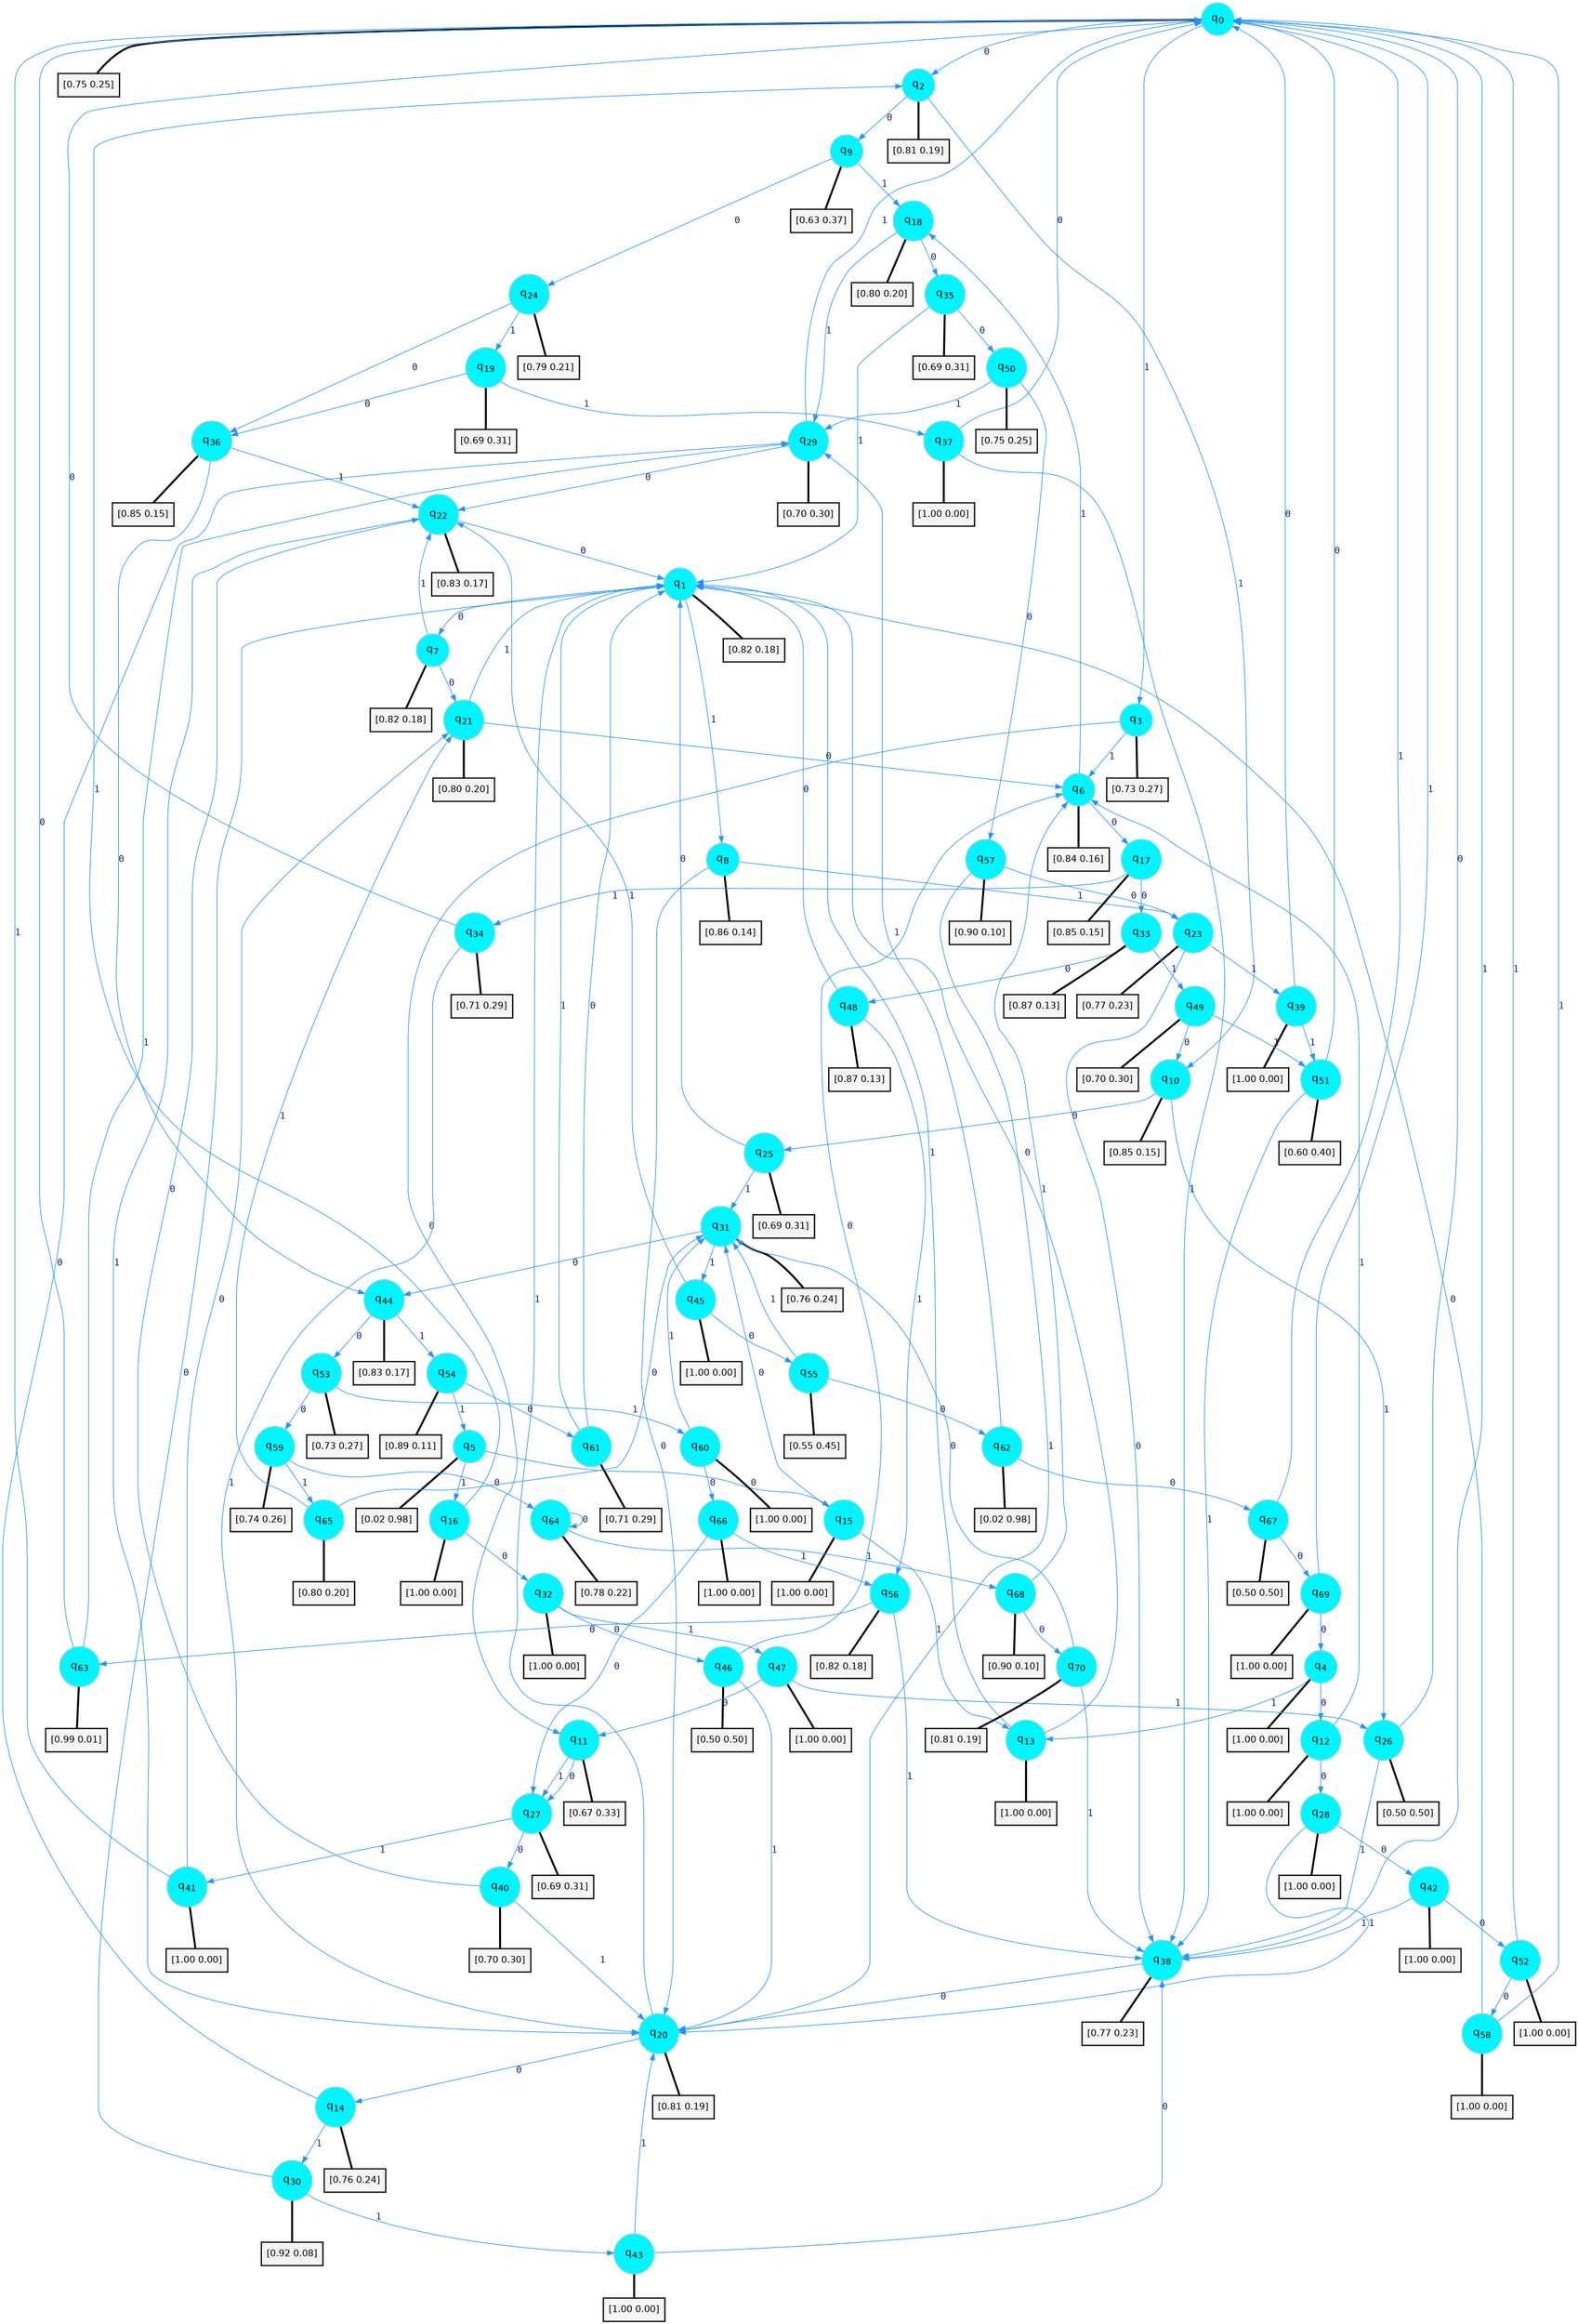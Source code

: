 digraph G {
graph [
bgcolor=transparent, dpi=300, rankdir=TD, size="40,25"];
node [
color=gray, fillcolor=turquoise1, fontcolor=black, fontname=Helvetica, fontsize=16, fontweight=bold, shape=circle, style=filled];
edge [
arrowsize=1, color=dodgerblue1, fontcolor=midnightblue, fontname=courier, fontweight=bold, penwidth=1, style=solid, weight=20];
0[label=<q<SUB>0</SUB>>];
1[label=<q<SUB>1</SUB>>];
2[label=<q<SUB>2</SUB>>];
3[label=<q<SUB>3</SUB>>];
4[label=<q<SUB>4</SUB>>];
5[label=<q<SUB>5</SUB>>];
6[label=<q<SUB>6</SUB>>];
7[label=<q<SUB>7</SUB>>];
8[label=<q<SUB>8</SUB>>];
9[label=<q<SUB>9</SUB>>];
10[label=<q<SUB>10</SUB>>];
11[label=<q<SUB>11</SUB>>];
12[label=<q<SUB>12</SUB>>];
13[label=<q<SUB>13</SUB>>];
14[label=<q<SUB>14</SUB>>];
15[label=<q<SUB>15</SUB>>];
16[label=<q<SUB>16</SUB>>];
17[label=<q<SUB>17</SUB>>];
18[label=<q<SUB>18</SUB>>];
19[label=<q<SUB>19</SUB>>];
20[label=<q<SUB>20</SUB>>];
21[label=<q<SUB>21</SUB>>];
22[label=<q<SUB>22</SUB>>];
23[label=<q<SUB>23</SUB>>];
24[label=<q<SUB>24</SUB>>];
25[label=<q<SUB>25</SUB>>];
26[label=<q<SUB>26</SUB>>];
27[label=<q<SUB>27</SUB>>];
28[label=<q<SUB>28</SUB>>];
29[label=<q<SUB>29</SUB>>];
30[label=<q<SUB>30</SUB>>];
31[label=<q<SUB>31</SUB>>];
32[label=<q<SUB>32</SUB>>];
33[label=<q<SUB>33</SUB>>];
34[label=<q<SUB>34</SUB>>];
35[label=<q<SUB>35</SUB>>];
36[label=<q<SUB>36</SUB>>];
37[label=<q<SUB>37</SUB>>];
38[label=<q<SUB>38</SUB>>];
39[label=<q<SUB>39</SUB>>];
40[label=<q<SUB>40</SUB>>];
41[label=<q<SUB>41</SUB>>];
42[label=<q<SUB>42</SUB>>];
43[label=<q<SUB>43</SUB>>];
44[label=<q<SUB>44</SUB>>];
45[label=<q<SUB>45</SUB>>];
46[label=<q<SUB>46</SUB>>];
47[label=<q<SUB>47</SUB>>];
48[label=<q<SUB>48</SUB>>];
49[label=<q<SUB>49</SUB>>];
50[label=<q<SUB>50</SUB>>];
51[label=<q<SUB>51</SUB>>];
52[label=<q<SUB>52</SUB>>];
53[label=<q<SUB>53</SUB>>];
54[label=<q<SUB>54</SUB>>];
55[label=<q<SUB>55</SUB>>];
56[label=<q<SUB>56</SUB>>];
57[label=<q<SUB>57</SUB>>];
58[label=<q<SUB>58</SUB>>];
59[label=<q<SUB>59</SUB>>];
60[label=<q<SUB>60</SUB>>];
61[label=<q<SUB>61</SUB>>];
62[label=<q<SUB>62</SUB>>];
63[label=<q<SUB>63</SUB>>];
64[label=<q<SUB>64</SUB>>];
65[label=<q<SUB>65</SUB>>];
66[label=<q<SUB>66</SUB>>];
67[label=<q<SUB>67</SUB>>];
68[label=<q<SUB>68</SUB>>];
69[label=<q<SUB>69</SUB>>];
70[label=<q<SUB>70</SUB>>];
71[label="[0.75 0.25]", shape=box,fontcolor=black, fontname=Helvetica, fontsize=14, penwidth=2, fillcolor=whitesmoke,color=black];
72[label="[0.82 0.18]", shape=box,fontcolor=black, fontname=Helvetica, fontsize=14, penwidth=2, fillcolor=whitesmoke,color=black];
73[label="[0.81 0.19]", shape=box,fontcolor=black, fontname=Helvetica, fontsize=14, penwidth=2, fillcolor=whitesmoke,color=black];
74[label="[0.73 0.27]", shape=box,fontcolor=black, fontname=Helvetica, fontsize=14, penwidth=2, fillcolor=whitesmoke,color=black];
75[label="[1.00 0.00]", shape=box,fontcolor=black, fontname=Helvetica, fontsize=14, penwidth=2, fillcolor=whitesmoke,color=black];
76[label="[0.02 0.98]", shape=box,fontcolor=black, fontname=Helvetica, fontsize=14, penwidth=2, fillcolor=whitesmoke,color=black];
77[label="[0.84 0.16]", shape=box,fontcolor=black, fontname=Helvetica, fontsize=14, penwidth=2, fillcolor=whitesmoke,color=black];
78[label="[0.82 0.18]", shape=box,fontcolor=black, fontname=Helvetica, fontsize=14, penwidth=2, fillcolor=whitesmoke,color=black];
79[label="[0.86 0.14]", shape=box,fontcolor=black, fontname=Helvetica, fontsize=14, penwidth=2, fillcolor=whitesmoke,color=black];
80[label="[0.63 0.37]", shape=box,fontcolor=black, fontname=Helvetica, fontsize=14, penwidth=2, fillcolor=whitesmoke,color=black];
81[label="[0.85 0.15]", shape=box,fontcolor=black, fontname=Helvetica, fontsize=14, penwidth=2, fillcolor=whitesmoke,color=black];
82[label="[0.67 0.33]", shape=box,fontcolor=black, fontname=Helvetica, fontsize=14, penwidth=2, fillcolor=whitesmoke,color=black];
83[label="[1.00 0.00]", shape=box,fontcolor=black, fontname=Helvetica, fontsize=14, penwidth=2, fillcolor=whitesmoke,color=black];
84[label="[1.00 0.00]", shape=box,fontcolor=black, fontname=Helvetica, fontsize=14, penwidth=2, fillcolor=whitesmoke,color=black];
85[label="[0.76 0.24]", shape=box,fontcolor=black, fontname=Helvetica, fontsize=14, penwidth=2, fillcolor=whitesmoke,color=black];
86[label="[1.00 0.00]", shape=box,fontcolor=black, fontname=Helvetica, fontsize=14, penwidth=2, fillcolor=whitesmoke,color=black];
87[label="[1.00 0.00]", shape=box,fontcolor=black, fontname=Helvetica, fontsize=14, penwidth=2, fillcolor=whitesmoke,color=black];
88[label="[0.85 0.15]", shape=box,fontcolor=black, fontname=Helvetica, fontsize=14, penwidth=2, fillcolor=whitesmoke,color=black];
89[label="[0.80 0.20]", shape=box,fontcolor=black, fontname=Helvetica, fontsize=14, penwidth=2, fillcolor=whitesmoke,color=black];
90[label="[0.69 0.31]", shape=box,fontcolor=black, fontname=Helvetica, fontsize=14, penwidth=2, fillcolor=whitesmoke,color=black];
91[label="[0.81 0.19]", shape=box,fontcolor=black, fontname=Helvetica, fontsize=14, penwidth=2, fillcolor=whitesmoke,color=black];
92[label="[0.80 0.20]", shape=box,fontcolor=black, fontname=Helvetica, fontsize=14, penwidth=2, fillcolor=whitesmoke,color=black];
93[label="[0.83 0.17]", shape=box,fontcolor=black, fontname=Helvetica, fontsize=14, penwidth=2, fillcolor=whitesmoke,color=black];
94[label="[0.77 0.23]", shape=box,fontcolor=black, fontname=Helvetica, fontsize=14, penwidth=2, fillcolor=whitesmoke,color=black];
95[label="[0.79 0.21]", shape=box,fontcolor=black, fontname=Helvetica, fontsize=14, penwidth=2, fillcolor=whitesmoke,color=black];
96[label="[0.69 0.31]", shape=box,fontcolor=black, fontname=Helvetica, fontsize=14, penwidth=2, fillcolor=whitesmoke,color=black];
97[label="[0.50 0.50]", shape=box,fontcolor=black, fontname=Helvetica, fontsize=14, penwidth=2, fillcolor=whitesmoke,color=black];
98[label="[0.69 0.31]", shape=box,fontcolor=black, fontname=Helvetica, fontsize=14, penwidth=2, fillcolor=whitesmoke,color=black];
99[label="[1.00 0.00]", shape=box,fontcolor=black, fontname=Helvetica, fontsize=14, penwidth=2, fillcolor=whitesmoke,color=black];
100[label="[0.70 0.30]", shape=box,fontcolor=black, fontname=Helvetica, fontsize=14, penwidth=2, fillcolor=whitesmoke,color=black];
101[label="[0.92 0.08]", shape=box,fontcolor=black, fontname=Helvetica, fontsize=14, penwidth=2, fillcolor=whitesmoke,color=black];
102[label="[0.76 0.24]", shape=box,fontcolor=black, fontname=Helvetica, fontsize=14, penwidth=2, fillcolor=whitesmoke,color=black];
103[label="[1.00 0.00]", shape=box,fontcolor=black, fontname=Helvetica, fontsize=14, penwidth=2, fillcolor=whitesmoke,color=black];
104[label="[0.87 0.13]", shape=box,fontcolor=black, fontname=Helvetica, fontsize=14, penwidth=2, fillcolor=whitesmoke,color=black];
105[label="[0.71 0.29]", shape=box,fontcolor=black, fontname=Helvetica, fontsize=14, penwidth=2, fillcolor=whitesmoke,color=black];
106[label="[0.69 0.31]", shape=box,fontcolor=black, fontname=Helvetica, fontsize=14, penwidth=2, fillcolor=whitesmoke,color=black];
107[label="[0.85 0.15]", shape=box,fontcolor=black, fontname=Helvetica, fontsize=14, penwidth=2, fillcolor=whitesmoke,color=black];
108[label="[1.00 0.00]", shape=box,fontcolor=black, fontname=Helvetica, fontsize=14, penwidth=2, fillcolor=whitesmoke,color=black];
109[label="[0.77 0.23]", shape=box,fontcolor=black, fontname=Helvetica, fontsize=14, penwidth=2, fillcolor=whitesmoke,color=black];
110[label="[1.00 0.00]", shape=box,fontcolor=black, fontname=Helvetica, fontsize=14, penwidth=2, fillcolor=whitesmoke,color=black];
111[label="[0.70 0.30]", shape=box,fontcolor=black, fontname=Helvetica, fontsize=14, penwidth=2, fillcolor=whitesmoke,color=black];
112[label="[1.00 0.00]", shape=box,fontcolor=black, fontname=Helvetica, fontsize=14, penwidth=2, fillcolor=whitesmoke,color=black];
113[label="[1.00 0.00]", shape=box,fontcolor=black, fontname=Helvetica, fontsize=14, penwidth=2, fillcolor=whitesmoke,color=black];
114[label="[1.00 0.00]", shape=box,fontcolor=black, fontname=Helvetica, fontsize=14, penwidth=2, fillcolor=whitesmoke,color=black];
115[label="[0.83 0.17]", shape=box,fontcolor=black, fontname=Helvetica, fontsize=14, penwidth=2, fillcolor=whitesmoke,color=black];
116[label="[1.00 0.00]", shape=box,fontcolor=black, fontname=Helvetica, fontsize=14, penwidth=2, fillcolor=whitesmoke,color=black];
117[label="[0.50 0.50]", shape=box,fontcolor=black, fontname=Helvetica, fontsize=14, penwidth=2, fillcolor=whitesmoke,color=black];
118[label="[1.00 0.00]", shape=box,fontcolor=black, fontname=Helvetica, fontsize=14, penwidth=2, fillcolor=whitesmoke,color=black];
119[label="[0.87 0.13]", shape=box,fontcolor=black, fontname=Helvetica, fontsize=14, penwidth=2, fillcolor=whitesmoke,color=black];
120[label="[0.70 0.30]", shape=box,fontcolor=black, fontname=Helvetica, fontsize=14, penwidth=2, fillcolor=whitesmoke,color=black];
121[label="[0.75 0.25]", shape=box,fontcolor=black, fontname=Helvetica, fontsize=14, penwidth=2, fillcolor=whitesmoke,color=black];
122[label="[0.60 0.40]", shape=box,fontcolor=black, fontname=Helvetica, fontsize=14, penwidth=2, fillcolor=whitesmoke,color=black];
123[label="[1.00 0.00]", shape=box,fontcolor=black, fontname=Helvetica, fontsize=14, penwidth=2, fillcolor=whitesmoke,color=black];
124[label="[0.73 0.27]", shape=box,fontcolor=black, fontname=Helvetica, fontsize=14, penwidth=2, fillcolor=whitesmoke,color=black];
125[label="[0.89 0.11]", shape=box,fontcolor=black, fontname=Helvetica, fontsize=14, penwidth=2, fillcolor=whitesmoke,color=black];
126[label="[0.55 0.45]", shape=box,fontcolor=black, fontname=Helvetica, fontsize=14, penwidth=2, fillcolor=whitesmoke,color=black];
127[label="[0.82 0.18]", shape=box,fontcolor=black, fontname=Helvetica, fontsize=14, penwidth=2, fillcolor=whitesmoke,color=black];
128[label="[0.90 0.10]", shape=box,fontcolor=black, fontname=Helvetica, fontsize=14, penwidth=2, fillcolor=whitesmoke,color=black];
129[label="[1.00 0.00]", shape=box,fontcolor=black, fontname=Helvetica, fontsize=14, penwidth=2, fillcolor=whitesmoke,color=black];
130[label="[0.74 0.26]", shape=box,fontcolor=black, fontname=Helvetica, fontsize=14, penwidth=2, fillcolor=whitesmoke,color=black];
131[label="[1.00 0.00]", shape=box,fontcolor=black, fontname=Helvetica, fontsize=14, penwidth=2, fillcolor=whitesmoke,color=black];
132[label="[0.71 0.29]", shape=box,fontcolor=black, fontname=Helvetica, fontsize=14, penwidth=2, fillcolor=whitesmoke,color=black];
133[label="[0.02 0.98]", shape=box,fontcolor=black, fontname=Helvetica, fontsize=14, penwidth=2, fillcolor=whitesmoke,color=black];
134[label="[0.99 0.01]", shape=box,fontcolor=black, fontname=Helvetica, fontsize=14, penwidth=2, fillcolor=whitesmoke,color=black];
135[label="[0.78 0.22]", shape=box,fontcolor=black, fontname=Helvetica, fontsize=14, penwidth=2, fillcolor=whitesmoke,color=black];
136[label="[0.80 0.20]", shape=box,fontcolor=black, fontname=Helvetica, fontsize=14, penwidth=2, fillcolor=whitesmoke,color=black];
137[label="[1.00 0.00]", shape=box,fontcolor=black, fontname=Helvetica, fontsize=14, penwidth=2, fillcolor=whitesmoke,color=black];
138[label="[0.50 0.50]", shape=box,fontcolor=black, fontname=Helvetica, fontsize=14, penwidth=2, fillcolor=whitesmoke,color=black];
139[label="[0.90 0.10]", shape=box,fontcolor=black, fontname=Helvetica, fontsize=14, penwidth=2, fillcolor=whitesmoke,color=black];
140[label="[1.00 0.00]", shape=box,fontcolor=black, fontname=Helvetica, fontsize=14, penwidth=2, fillcolor=whitesmoke,color=black];
141[label="[0.81 0.19]", shape=box,fontcolor=black, fontname=Helvetica, fontsize=14, penwidth=2, fillcolor=whitesmoke,color=black];
0->2 [label=0];
0->3 [label=1];
0->71 [arrowhead=none, penwidth=3,color=black];
1->7 [label=0];
1->8 [label=1];
1->72 [arrowhead=none, penwidth=3,color=black];
2->9 [label=0];
2->10 [label=1];
2->73 [arrowhead=none, penwidth=3,color=black];
3->11 [label=0];
3->6 [label=1];
3->74 [arrowhead=none, penwidth=3,color=black];
4->12 [label=0];
4->13 [label=1];
4->75 [arrowhead=none, penwidth=3,color=black];
5->15 [label=0];
5->16 [label=1];
5->76 [arrowhead=none, penwidth=3,color=black];
6->17 [label=0];
6->18 [label=1];
6->77 [arrowhead=none, penwidth=3,color=black];
7->21 [label=0];
7->22 [label=1];
7->78 [arrowhead=none, penwidth=3,color=black];
8->20 [label=0];
8->23 [label=1];
8->79 [arrowhead=none, penwidth=3,color=black];
9->24 [label=0];
9->18 [label=1];
9->80 [arrowhead=none, penwidth=3,color=black];
10->25 [label=0];
10->26 [label=1];
10->81 [arrowhead=none, penwidth=3,color=black];
11->27 [label=0];
11->27 [label=1];
11->82 [arrowhead=none, penwidth=3,color=black];
12->28 [label=0];
12->6 [label=1];
12->83 [arrowhead=none, penwidth=3,color=black];
13->1 [label=0];
13->1 [label=1];
13->84 [arrowhead=none, penwidth=3,color=black];
14->29 [label=0];
14->30 [label=1];
14->85 [arrowhead=none, penwidth=3,color=black];
15->31 [label=0];
15->13 [label=1];
15->86 [arrowhead=none, penwidth=3,color=black];
16->32 [label=0];
16->2 [label=1];
16->87 [arrowhead=none, penwidth=3,color=black];
17->33 [label=0];
17->34 [label=1];
17->88 [arrowhead=none, penwidth=3,color=black];
18->35 [label=0];
18->29 [label=1];
18->89 [arrowhead=none, penwidth=3,color=black];
19->36 [label=0];
19->37 [label=1];
19->90 [arrowhead=none, penwidth=3,color=black];
20->14 [label=0];
20->1 [label=1];
20->91 [arrowhead=none, penwidth=3,color=black];
21->6 [label=0];
21->1 [label=1];
21->92 [arrowhead=none, penwidth=3,color=black];
22->1 [label=0];
22->20 [label=1];
22->93 [arrowhead=none, penwidth=3,color=black];
23->38 [label=0];
23->39 [label=1];
23->94 [arrowhead=none, penwidth=3,color=black];
24->36 [label=0];
24->19 [label=1];
24->95 [arrowhead=none, penwidth=3,color=black];
25->1 [label=0];
25->31 [label=1];
25->96 [arrowhead=none, penwidth=3,color=black];
26->0 [label=0];
26->38 [label=1];
26->97 [arrowhead=none, penwidth=3,color=black];
27->40 [label=0];
27->41 [label=1];
27->98 [arrowhead=none, penwidth=3,color=black];
28->42 [label=0];
28->20 [label=1];
28->99 [arrowhead=none, penwidth=3,color=black];
29->22 [label=0];
29->0 [label=1];
29->100 [arrowhead=none, penwidth=3,color=black];
30->1 [label=0];
30->43 [label=1];
30->101 [arrowhead=none, penwidth=3,color=black];
31->44 [label=0];
31->45 [label=1];
31->102 [arrowhead=none, penwidth=3,color=black];
32->46 [label=0];
32->47 [label=1];
32->103 [arrowhead=none, penwidth=3,color=black];
33->48 [label=0];
33->49 [label=1];
33->104 [arrowhead=none, penwidth=3,color=black];
34->0 [label=0];
34->20 [label=1];
34->105 [arrowhead=none, penwidth=3,color=black];
35->50 [label=0];
35->1 [label=1];
35->106 [arrowhead=none, penwidth=3,color=black];
36->44 [label=0];
36->22 [label=1];
36->107 [arrowhead=none, penwidth=3,color=black];
37->0 [label=0];
37->38 [label=1];
37->108 [arrowhead=none, penwidth=3,color=black];
38->20 [label=0];
38->0 [label=1];
38->109 [arrowhead=none, penwidth=3,color=black];
39->0 [label=0];
39->51 [label=1];
39->110 [arrowhead=none, penwidth=3,color=black];
40->22 [label=0];
40->20 [label=1];
40->111 [arrowhead=none, penwidth=3,color=black];
41->21 [label=0];
41->0 [label=1];
41->112 [arrowhead=none, penwidth=3,color=black];
42->52 [label=0];
42->38 [label=1];
42->113 [arrowhead=none, penwidth=3,color=black];
43->38 [label=0];
43->20 [label=1];
43->114 [arrowhead=none, penwidth=3,color=black];
44->53 [label=0];
44->54 [label=1];
44->115 [arrowhead=none, penwidth=3,color=black];
45->55 [label=0];
45->22 [label=1];
45->116 [arrowhead=none, penwidth=3,color=black];
46->6 [label=0];
46->20 [label=1];
46->117 [arrowhead=none, penwidth=3,color=black];
47->11 [label=0];
47->26 [label=1];
47->118 [arrowhead=none, penwidth=3,color=black];
48->1 [label=0];
48->56 [label=1];
48->119 [arrowhead=none, penwidth=3,color=black];
49->10 [label=0];
49->51 [label=1];
49->120 [arrowhead=none, penwidth=3,color=black];
50->57 [label=0];
50->29 [label=1];
50->121 [arrowhead=none, penwidth=3,color=black];
51->0 [label=0];
51->38 [label=1];
51->122 [arrowhead=none, penwidth=3,color=black];
52->58 [label=0];
52->0 [label=1];
52->123 [arrowhead=none, penwidth=3,color=black];
53->59 [label=0];
53->60 [label=1];
53->124 [arrowhead=none, penwidth=3,color=black];
54->61 [label=0];
54->5 [label=1];
54->125 [arrowhead=none, penwidth=3,color=black];
55->62 [label=0];
55->31 [label=1];
55->126 [arrowhead=none, penwidth=3,color=black];
56->63 [label=0];
56->38 [label=1];
56->127 [arrowhead=none, penwidth=3,color=black];
57->23 [label=0];
57->20 [label=1];
57->128 [arrowhead=none, penwidth=3,color=black];
58->1 [label=0];
58->0 [label=1];
58->129 [arrowhead=none, penwidth=3,color=black];
59->64 [label=0];
59->65 [label=1];
59->130 [arrowhead=none, penwidth=3,color=black];
60->66 [label=0];
60->31 [label=1];
60->131 [arrowhead=none, penwidth=3,color=black];
61->1 [label=0];
61->1 [label=1];
61->132 [arrowhead=none, penwidth=3,color=black];
62->67 [label=0];
62->29 [label=1];
62->133 [arrowhead=none, penwidth=3,color=black];
63->0 [label=0];
63->29 [label=1];
63->134 [arrowhead=none, penwidth=3,color=black];
64->64 [label=0];
64->68 [label=1];
64->135 [arrowhead=none, penwidth=3,color=black];
65->31 [label=0];
65->21 [label=1];
65->136 [arrowhead=none, penwidth=3,color=black];
66->27 [label=0];
66->56 [label=1];
66->137 [arrowhead=none, penwidth=3,color=black];
67->69 [label=0];
67->0 [label=1];
67->138 [arrowhead=none, penwidth=3,color=black];
68->70 [label=0];
68->6 [label=1];
68->139 [arrowhead=none, penwidth=3,color=black];
69->4 [label=0];
69->0 [label=1];
69->140 [arrowhead=none, penwidth=3,color=black];
70->31 [label=0];
70->38 [label=1];
70->141 [arrowhead=none, penwidth=3,color=black];
}
